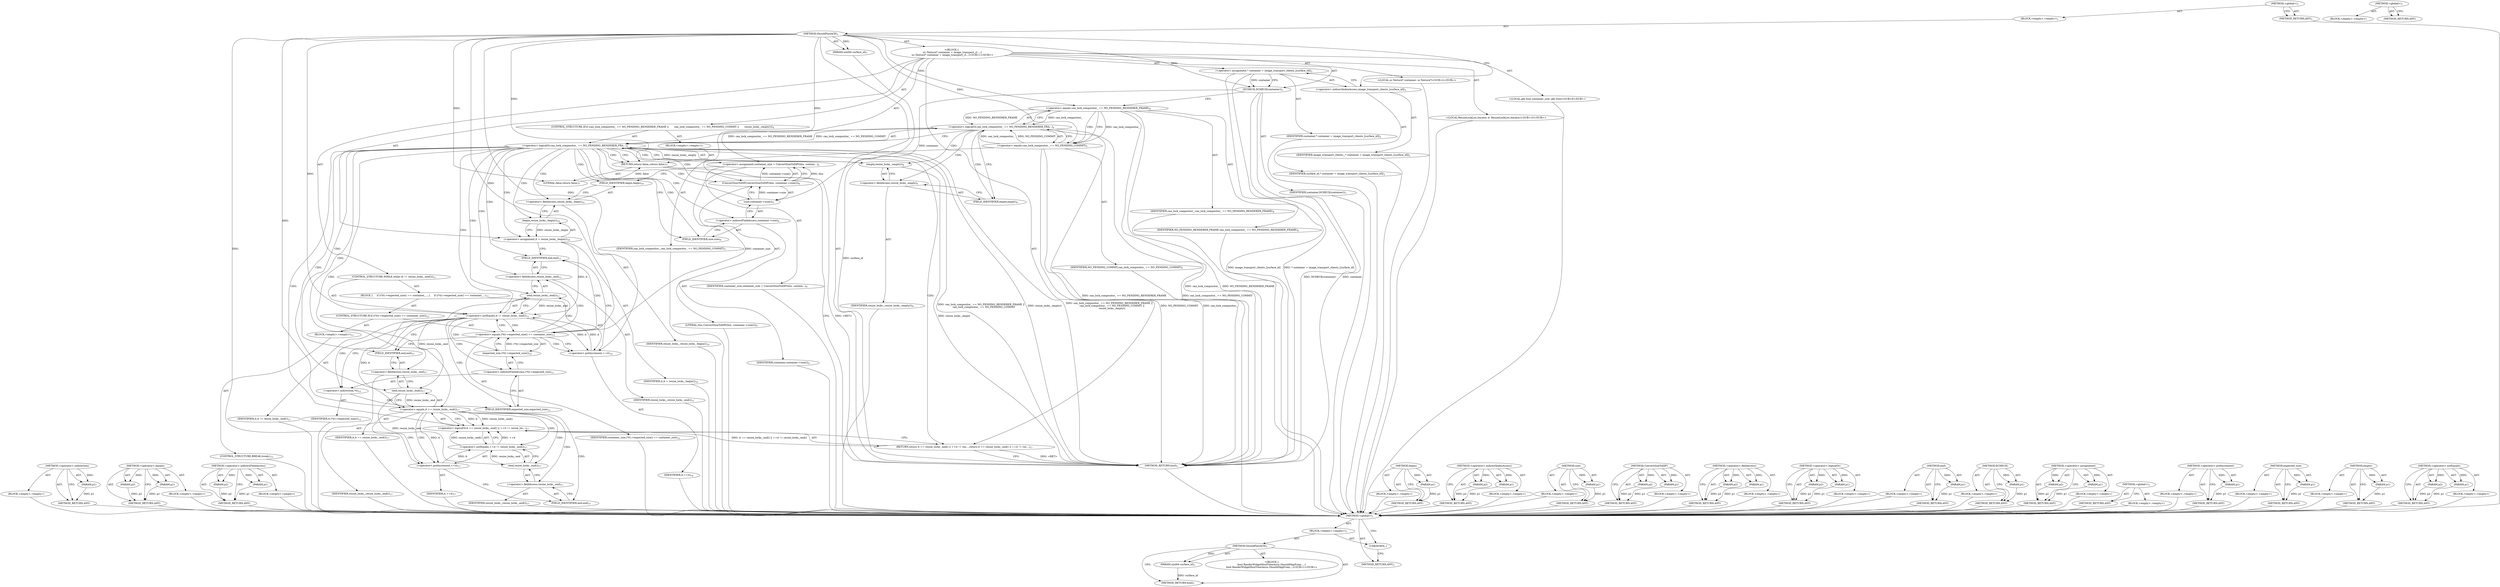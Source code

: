 digraph "&lt;global&gt;" {
vulnerable_175 [label=<(METHOD,&lt;operator&gt;.indirection)>];
vulnerable_176 [label=<(PARAM,p1)>];
vulnerable_177 [label=<(BLOCK,&lt;empty&gt;,&lt;empty&gt;)>];
vulnerable_178 [label=<(METHOD_RETURN,ANY)>];
vulnerable_130 [label=<(METHOD,&lt;operator&gt;.equals)>];
vulnerable_131 [label=<(PARAM,p1)>];
vulnerable_132 [label=<(PARAM,p2)>];
vulnerable_133 [label=<(BLOCK,&lt;empty&gt;,&lt;empty&gt;)>];
vulnerable_134 [label=<(METHOD_RETURN,ANY)>];
vulnerable_153 [label=<(METHOD,&lt;operator&gt;.indirectFieldAccess)>];
vulnerable_154 [label=<(PARAM,p1)>];
vulnerable_155 [label=<(PARAM,p2)>];
vulnerable_156 [label=<(BLOCK,&lt;empty&gt;,&lt;empty&gt;)>];
vulnerable_157 [label=<(METHOD_RETURN,ANY)>];
vulnerable_6 [label=<(METHOD,&lt;global&gt;)<SUB>1</SUB>>];
vulnerable_7 [label=<(BLOCK,&lt;empty&gt;,&lt;empty&gt;)<SUB>1</SUB>>];
vulnerable_8 [label=<(METHOD,ShouldFastACK)<SUB>1</SUB>>];
vulnerable_9 [label=<(PARAM,uint64 surface_id)<SUB>1</SUB>>];
vulnerable_10 [label="<(BLOCK,{
  ui::Texture* container = image_transport_cl...,{
  ui::Texture* container = image_transport_cl...)<SUB>1</SUB>>"];
vulnerable_11 [label="<(LOCAL,ui.Texture* container: ui.Texture*)<SUB>2</SUB>>"];
vulnerable_12 [label=<(&lt;operator&gt;.assignment,* container = image_transport_clients_[surface_id])<SUB>2</SUB>>];
vulnerable_13 [label=<(IDENTIFIER,container,* container = image_transport_clients_[surface_id])<SUB>2</SUB>>];
vulnerable_14 [label=<(&lt;operator&gt;.indirectIndexAccess,image_transport_clients_[surface_id])<SUB>2</SUB>>];
vulnerable_15 [label=<(IDENTIFIER,image_transport_clients_,* container = image_transport_clients_[surface_id])<SUB>2</SUB>>];
vulnerable_16 [label=<(IDENTIFIER,surface_id,* container = image_transport_clients_[surface_id])<SUB>2</SUB>>];
vulnerable_17 [label=<(DCHECK,DCHECK(container))<SUB>3</SUB>>];
vulnerable_18 [label=<(IDENTIFIER,container,DCHECK(container))<SUB>3</SUB>>];
vulnerable_19 [label=<(CONTROL_STRUCTURE,IF,if (can_lock_compositor_ == NO_PENDING_RENDERER_FRAME ||
       can_lock_compositor_ == NO_PENDING_COMMIT ||
       resize_locks_.empty()))<SUB>4</SUB>>];
vulnerable_20 [label=<(&lt;operator&gt;.logicalOr,can_lock_compositor_ == NO_PENDING_RENDERER_FRA...)<SUB>4</SUB>>];
vulnerable_21 [label=<(&lt;operator&gt;.logicalOr,can_lock_compositor_ == NO_PENDING_RENDERER_FRA...)<SUB>4</SUB>>];
vulnerable_22 [label=<(&lt;operator&gt;.equals,can_lock_compositor_ == NO_PENDING_RENDERER_FRAME)<SUB>4</SUB>>];
vulnerable_23 [label=<(IDENTIFIER,can_lock_compositor_,can_lock_compositor_ == NO_PENDING_RENDERER_FRAME)<SUB>4</SUB>>];
vulnerable_24 [label=<(IDENTIFIER,NO_PENDING_RENDERER_FRAME,can_lock_compositor_ == NO_PENDING_RENDERER_FRAME)<SUB>4</SUB>>];
vulnerable_25 [label=<(&lt;operator&gt;.equals,can_lock_compositor_ == NO_PENDING_COMMIT)<SUB>5</SUB>>];
vulnerable_26 [label=<(IDENTIFIER,can_lock_compositor_,can_lock_compositor_ == NO_PENDING_COMMIT)<SUB>5</SUB>>];
vulnerable_27 [label=<(IDENTIFIER,NO_PENDING_COMMIT,can_lock_compositor_ == NO_PENDING_COMMIT)<SUB>5</SUB>>];
vulnerable_28 [label=<(empty,resize_locks_.empty())<SUB>6</SUB>>];
vulnerable_29 [label=<(&lt;operator&gt;.fieldAccess,resize_locks_.empty)<SUB>6</SUB>>];
vulnerable_30 [label=<(IDENTIFIER,resize_locks_,resize_locks_.empty())<SUB>6</SUB>>];
vulnerable_31 [label=<(FIELD_IDENTIFIER,empty,empty)<SUB>6</SUB>>];
vulnerable_32 [label=<(BLOCK,&lt;empty&gt;,&lt;empty&gt;)<SUB>7</SUB>>];
vulnerable_33 [label=<(RETURN,return false;,return false;)<SUB>7</SUB>>];
vulnerable_34 [label=<(LITERAL,false,return false;)<SUB>7</SUB>>];
vulnerable_35 [label="<(LOCAL,gfx.Size container_size: gfx.Size)<SUB>9</SUB>>"];
vulnerable_36 [label=<(&lt;operator&gt;.assignment,container_size = ConvertSizeToDIP(this, contain...)<SUB>9</SUB>>];
vulnerable_37 [label=<(IDENTIFIER,container_size,container_size = ConvertSizeToDIP(this, contain...)<SUB>9</SUB>>];
vulnerable_38 [label=<(ConvertSizeToDIP,ConvertSizeToDIP(this, container-&gt;size()))<SUB>9</SUB>>];
vulnerable_39 [label=<(LITERAL,this,ConvertSizeToDIP(this, container-&gt;size()))<SUB>9</SUB>>];
vulnerable_40 [label=<(size,container-&gt;size())<SUB>9</SUB>>];
vulnerable_41 [label=<(&lt;operator&gt;.indirectFieldAccess,container-&gt;size)<SUB>9</SUB>>];
vulnerable_42 [label=<(IDENTIFIER,container,container-&gt;size())<SUB>9</SUB>>];
vulnerable_43 [label=<(FIELD_IDENTIFIER,size,size)<SUB>9</SUB>>];
vulnerable_44 [label="<(LOCAL,ResizeLockList.iterator it: ResizeLockList.iterator)<SUB>10</SUB>>"];
vulnerable_45 [label=<(&lt;operator&gt;.assignment,it = resize_locks_.begin())<SUB>10</SUB>>];
vulnerable_46 [label=<(IDENTIFIER,it,it = resize_locks_.begin())<SUB>10</SUB>>];
vulnerable_47 [label=<(begin,resize_locks_.begin())<SUB>10</SUB>>];
vulnerable_48 [label=<(&lt;operator&gt;.fieldAccess,resize_locks_.begin)<SUB>10</SUB>>];
vulnerable_49 [label=<(IDENTIFIER,resize_locks_,resize_locks_.begin())<SUB>10</SUB>>];
vulnerable_50 [label=<(FIELD_IDENTIFIER,begin,begin)<SUB>10</SUB>>];
vulnerable_51 [label=<(CONTROL_STRUCTURE,WHILE,while (it != resize_locks_.end()))<SUB>11</SUB>>];
vulnerable_52 [label=<(&lt;operator&gt;.notEquals,it != resize_locks_.end())<SUB>11</SUB>>];
vulnerable_53 [label=<(IDENTIFIER,it,it != resize_locks_.end())<SUB>11</SUB>>];
vulnerable_54 [label=<(end,resize_locks_.end())<SUB>11</SUB>>];
vulnerable_55 [label=<(&lt;operator&gt;.fieldAccess,resize_locks_.end)<SUB>11</SUB>>];
vulnerable_56 [label=<(IDENTIFIER,resize_locks_,resize_locks_.end())<SUB>11</SUB>>];
vulnerable_57 [label=<(FIELD_IDENTIFIER,end,end)<SUB>11</SUB>>];
vulnerable_58 [label=<(BLOCK,{
     if ((*it)-&gt;expected_size() == container_...,{
     if ((*it)-&gt;expected_size() == container_...)<SUB>11</SUB>>];
vulnerable_59 [label=<(CONTROL_STRUCTURE,IF,if ((*it)-&gt;expected_size() == container_size))<SUB>12</SUB>>];
vulnerable_60 [label=<(&lt;operator&gt;.equals,(*it)-&gt;expected_size() == container_size)<SUB>12</SUB>>];
vulnerable_61 [label=<(expected_size,(*it)-&gt;expected_size())<SUB>12</SUB>>];
vulnerable_62 [label=<(&lt;operator&gt;.indirectFieldAccess,(*it)-&gt;expected_size)<SUB>12</SUB>>];
vulnerable_63 [label=<(&lt;operator&gt;.indirection,*it)<SUB>12</SUB>>];
vulnerable_64 [label=<(IDENTIFIER,it,(*it)-&gt;expected_size())<SUB>12</SUB>>];
vulnerable_65 [label=<(FIELD_IDENTIFIER,expected_size,expected_size)<SUB>12</SUB>>];
vulnerable_66 [label=<(IDENTIFIER,container_size,(*it)-&gt;expected_size() == container_size)<SUB>12</SUB>>];
vulnerable_67 [label=<(BLOCK,&lt;empty&gt;,&lt;empty&gt;)<SUB>13</SUB>>];
vulnerable_68 [label=<(CONTROL_STRUCTURE,BREAK,break;)<SUB>13</SUB>>];
vulnerable_69 [label=<(&lt;operator&gt;.preIncrement,++it)<SUB>14</SUB>>];
vulnerable_70 [label=<(IDENTIFIER,it,++it)<SUB>14</SUB>>];
vulnerable_71 [label=<(RETURN,return it == resize_locks_.end() || ++it != res...,return it == resize_locks_.end() || ++it != res...)<SUB>17</SUB>>];
vulnerable_72 [label=<(&lt;operator&gt;.logicalOr,it == resize_locks_.end() || ++it != resize_loc...)<SUB>17</SUB>>];
vulnerable_73 [label=<(&lt;operator&gt;.equals,it == resize_locks_.end())<SUB>17</SUB>>];
vulnerable_74 [label=<(IDENTIFIER,it,it == resize_locks_.end())<SUB>17</SUB>>];
vulnerable_75 [label=<(end,resize_locks_.end())<SUB>17</SUB>>];
vulnerable_76 [label=<(&lt;operator&gt;.fieldAccess,resize_locks_.end)<SUB>17</SUB>>];
vulnerable_77 [label=<(IDENTIFIER,resize_locks_,resize_locks_.end())<SUB>17</SUB>>];
vulnerable_78 [label=<(FIELD_IDENTIFIER,end,end)<SUB>17</SUB>>];
vulnerable_79 [label=<(&lt;operator&gt;.notEquals,++it != resize_locks_.end())<SUB>17</SUB>>];
vulnerable_80 [label=<(&lt;operator&gt;.preIncrement,++it)<SUB>17</SUB>>];
vulnerable_81 [label=<(IDENTIFIER,it,++it)<SUB>17</SUB>>];
vulnerable_82 [label=<(end,resize_locks_.end())<SUB>17</SUB>>];
vulnerable_83 [label=<(&lt;operator&gt;.fieldAccess,resize_locks_.end)<SUB>17</SUB>>];
vulnerable_84 [label=<(IDENTIFIER,resize_locks_,resize_locks_.end())<SUB>17</SUB>>];
vulnerable_85 [label=<(FIELD_IDENTIFIER,end,end)<SUB>17</SUB>>];
vulnerable_86 [label=<(METHOD_RETURN,bool)<SUB>1</SUB>>];
vulnerable_88 [label=<(METHOD_RETURN,ANY)<SUB>1</SUB>>];
vulnerable_158 [label=<(METHOD,begin)>];
vulnerable_159 [label=<(PARAM,p1)>];
vulnerable_160 [label=<(BLOCK,&lt;empty&gt;,&lt;empty&gt;)>];
vulnerable_161 [label=<(METHOD_RETURN,ANY)>];
vulnerable_116 [label=<(METHOD,&lt;operator&gt;.indirectIndexAccess)>];
vulnerable_117 [label=<(PARAM,p1)>];
vulnerable_118 [label=<(PARAM,p2)>];
vulnerable_119 [label=<(BLOCK,&lt;empty&gt;,&lt;empty&gt;)>];
vulnerable_120 [label=<(METHOD_RETURN,ANY)>];
vulnerable_149 [label=<(METHOD,size)>];
vulnerable_150 [label=<(PARAM,p1)>];
vulnerable_151 [label=<(BLOCK,&lt;empty&gt;,&lt;empty&gt;)>];
vulnerable_152 [label=<(METHOD_RETURN,ANY)>];
vulnerable_144 [label=<(METHOD,ConvertSizeToDIP)>];
vulnerable_145 [label=<(PARAM,p1)>];
vulnerable_146 [label=<(PARAM,p2)>];
vulnerable_147 [label=<(BLOCK,&lt;empty&gt;,&lt;empty&gt;)>];
vulnerable_148 [label=<(METHOD_RETURN,ANY)>];
vulnerable_139 [label=<(METHOD,&lt;operator&gt;.fieldAccess)>];
vulnerable_140 [label=<(PARAM,p1)>];
vulnerable_141 [label=<(PARAM,p2)>];
vulnerable_142 [label=<(BLOCK,&lt;empty&gt;,&lt;empty&gt;)>];
vulnerable_143 [label=<(METHOD_RETURN,ANY)>];
vulnerable_125 [label=<(METHOD,&lt;operator&gt;.logicalOr)>];
vulnerable_126 [label=<(PARAM,p1)>];
vulnerable_127 [label=<(PARAM,p2)>];
vulnerable_128 [label=<(BLOCK,&lt;empty&gt;,&lt;empty&gt;)>];
vulnerable_129 [label=<(METHOD_RETURN,ANY)>];
vulnerable_167 [label=<(METHOD,end)>];
vulnerable_168 [label=<(PARAM,p1)>];
vulnerable_169 [label=<(BLOCK,&lt;empty&gt;,&lt;empty&gt;)>];
vulnerable_170 [label=<(METHOD_RETURN,ANY)>];
vulnerable_121 [label=<(METHOD,DCHECK)>];
vulnerable_122 [label=<(PARAM,p1)>];
vulnerable_123 [label=<(BLOCK,&lt;empty&gt;,&lt;empty&gt;)>];
vulnerable_124 [label=<(METHOD_RETURN,ANY)>];
vulnerable_111 [label=<(METHOD,&lt;operator&gt;.assignment)>];
vulnerable_112 [label=<(PARAM,p1)>];
vulnerable_113 [label=<(PARAM,p2)>];
vulnerable_114 [label=<(BLOCK,&lt;empty&gt;,&lt;empty&gt;)>];
vulnerable_115 [label=<(METHOD_RETURN,ANY)>];
vulnerable_105 [label=<(METHOD,&lt;global&gt;)<SUB>1</SUB>>];
vulnerable_106 [label=<(BLOCK,&lt;empty&gt;,&lt;empty&gt;)>];
vulnerable_107 [label=<(METHOD_RETURN,ANY)>];
vulnerable_179 [label=<(METHOD,&lt;operator&gt;.preIncrement)>];
vulnerable_180 [label=<(PARAM,p1)>];
vulnerable_181 [label=<(BLOCK,&lt;empty&gt;,&lt;empty&gt;)>];
vulnerable_182 [label=<(METHOD_RETURN,ANY)>];
vulnerable_171 [label=<(METHOD,expected_size)>];
vulnerable_172 [label=<(PARAM,p1)>];
vulnerable_173 [label=<(BLOCK,&lt;empty&gt;,&lt;empty&gt;)>];
vulnerable_174 [label=<(METHOD_RETURN,ANY)>];
vulnerable_135 [label=<(METHOD,empty)>];
vulnerable_136 [label=<(PARAM,p1)>];
vulnerable_137 [label=<(BLOCK,&lt;empty&gt;,&lt;empty&gt;)>];
vulnerable_138 [label=<(METHOD_RETURN,ANY)>];
vulnerable_162 [label=<(METHOD,&lt;operator&gt;.notEquals)>];
vulnerable_163 [label=<(PARAM,p1)>];
vulnerable_164 [label=<(PARAM,p2)>];
vulnerable_165 [label=<(BLOCK,&lt;empty&gt;,&lt;empty&gt;)>];
vulnerable_166 [label=<(METHOD_RETURN,ANY)>];
fixed_6 [label=<(METHOD,&lt;global&gt;)<SUB>1</SUB>>];
fixed_7 [label=<(BLOCK,&lt;empty&gt;,&lt;empty&gt;)<SUB>1</SUB>>];
fixed_8 [label=<(METHOD,ShouldFastACK)<SUB>1</SUB>>];
fixed_9 [label=<(PARAM,uint64 surface_id)<SUB>1</SUB>>];
fixed_10 [label="<(BLOCK,{
bool RenderWidgetHostViewAura::ShouldSkipFram...,{
bool RenderWidgetHostViewAura::ShouldSkipFram...)<SUB>1</SUB>>"];
fixed_11 [label=<(METHOD_RETURN,bool)<SUB>1</SUB>>];
fixed_13 [label=<(UNKNOWN,,)>];
fixed_14 [label=<(METHOD_RETURN,ANY)<SUB>1</SUB>>];
fixed_25 [label=<(METHOD,&lt;global&gt;)<SUB>1</SUB>>];
fixed_26 [label=<(BLOCK,&lt;empty&gt;,&lt;empty&gt;)>];
fixed_27 [label=<(METHOD_RETURN,ANY)>];
vulnerable_175 -> vulnerable_176  [key=0, label="AST: "];
vulnerable_175 -> vulnerable_176  [key=1, label="DDG: "];
vulnerable_175 -> vulnerable_177  [key=0, label="AST: "];
vulnerable_175 -> vulnerable_178  [key=0, label="AST: "];
vulnerable_175 -> vulnerable_178  [key=1, label="CFG: "];
vulnerable_176 -> vulnerable_178  [key=0, label="DDG: p1"];
vulnerable_177 -> fixed_6  [key=0];
vulnerable_178 -> fixed_6  [key=0];
vulnerable_130 -> vulnerable_131  [key=0, label="AST: "];
vulnerable_130 -> vulnerable_131  [key=1, label="DDG: "];
vulnerable_130 -> vulnerable_133  [key=0, label="AST: "];
vulnerable_130 -> vulnerable_132  [key=0, label="AST: "];
vulnerable_130 -> vulnerable_132  [key=1, label="DDG: "];
vulnerable_130 -> vulnerable_134  [key=0, label="AST: "];
vulnerable_130 -> vulnerable_134  [key=1, label="CFG: "];
vulnerable_131 -> vulnerable_134  [key=0, label="DDG: p1"];
vulnerable_132 -> vulnerable_134  [key=0, label="DDG: p2"];
vulnerable_133 -> fixed_6  [key=0];
vulnerable_134 -> fixed_6  [key=0];
vulnerable_153 -> vulnerable_154  [key=0, label="AST: "];
vulnerable_153 -> vulnerable_154  [key=1, label="DDG: "];
vulnerable_153 -> vulnerable_156  [key=0, label="AST: "];
vulnerable_153 -> vulnerable_155  [key=0, label="AST: "];
vulnerable_153 -> vulnerable_155  [key=1, label="DDG: "];
vulnerable_153 -> vulnerable_157  [key=0, label="AST: "];
vulnerable_153 -> vulnerable_157  [key=1, label="CFG: "];
vulnerable_154 -> vulnerable_157  [key=0, label="DDG: p1"];
vulnerable_155 -> vulnerable_157  [key=0, label="DDG: p2"];
vulnerable_156 -> fixed_6  [key=0];
vulnerable_157 -> fixed_6  [key=0];
vulnerable_6 -> vulnerable_7  [key=0, label="AST: "];
vulnerable_6 -> vulnerable_88  [key=0, label="AST: "];
vulnerable_6 -> vulnerable_88  [key=1, label="CFG: "];
vulnerable_7 -> vulnerable_8  [key=0, label="AST: "];
vulnerable_8 -> vulnerable_9  [key=0, label="AST: "];
vulnerable_8 -> vulnerable_9  [key=1, label="DDG: "];
vulnerable_8 -> vulnerable_10  [key=0, label="AST: "];
vulnerable_8 -> vulnerable_86  [key=0, label="AST: "];
vulnerable_8 -> vulnerable_14  [key=0, label="CFG: "];
vulnerable_8 -> vulnerable_17  [key=0, label="DDG: "];
vulnerable_8 -> vulnerable_33  [key=0, label="DDG: "];
vulnerable_8 -> vulnerable_38  [key=0, label="DDG: "];
vulnerable_8 -> vulnerable_52  [key=0, label="DDG: "];
vulnerable_8 -> vulnerable_34  [key=0, label="DDG: "];
vulnerable_8 -> vulnerable_69  [key=0, label="DDG: "];
vulnerable_8 -> vulnerable_73  [key=0, label="DDG: "];
vulnerable_8 -> vulnerable_22  [key=0, label="DDG: "];
vulnerable_8 -> vulnerable_25  [key=0, label="DDG: "];
vulnerable_8 -> vulnerable_60  [key=0, label="DDG: "];
vulnerable_8 -> vulnerable_80  [key=0, label="DDG: "];
vulnerable_9 -> vulnerable_86  [key=0, label="DDG: surface_id"];
vulnerable_10 -> vulnerable_11  [key=0, label="AST: "];
vulnerable_10 -> vulnerable_12  [key=0, label="AST: "];
vulnerable_10 -> vulnerable_17  [key=0, label="AST: "];
vulnerable_10 -> vulnerable_19  [key=0, label="AST: "];
vulnerable_10 -> vulnerable_35  [key=0, label="AST: "];
vulnerable_10 -> vulnerable_36  [key=0, label="AST: "];
vulnerable_10 -> vulnerable_44  [key=0, label="AST: "];
vulnerable_10 -> vulnerable_45  [key=0, label="AST: "];
vulnerable_10 -> vulnerable_51  [key=0, label="AST: "];
vulnerable_10 -> vulnerable_71  [key=0, label="AST: "];
vulnerable_11 -> fixed_6  [key=0];
vulnerable_12 -> vulnerable_13  [key=0, label="AST: "];
vulnerable_12 -> vulnerable_14  [key=0, label="AST: "];
vulnerable_12 -> vulnerable_17  [key=0, label="CFG: "];
vulnerable_12 -> vulnerable_17  [key=1, label="DDG: container"];
vulnerable_12 -> vulnerable_86  [key=0, label="DDG: image_transport_clients_[surface_id]"];
vulnerable_12 -> vulnerable_86  [key=1, label="DDG: * container = image_transport_clients_[surface_id]"];
vulnerable_13 -> fixed_6  [key=0];
vulnerable_14 -> vulnerable_15  [key=0, label="AST: "];
vulnerable_14 -> vulnerable_16  [key=0, label="AST: "];
vulnerable_14 -> vulnerable_12  [key=0, label="CFG: "];
vulnerable_15 -> fixed_6  [key=0];
vulnerable_16 -> fixed_6  [key=0];
vulnerable_17 -> vulnerable_18  [key=0, label="AST: "];
vulnerable_17 -> vulnerable_22  [key=0, label="CFG: "];
vulnerable_17 -> vulnerable_86  [key=0, label="DDG: container"];
vulnerable_17 -> vulnerable_86  [key=1, label="DDG: DCHECK(container)"];
vulnerable_17 -> vulnerable_40  [key=0, label="DDG: container"];
vulnerable_18 -> fixed_6  [key=0];
vulnerable_19 -> vulnerable_20  [key=0, label="AST: "];
vulnerable_19 -> vulnerable_32  [key=0, label="AST: "];
vulnerable_20 -> vulnerable_21  [key=0, label="AST: "];
vulnerable_20 -> vulnerable_28  [key=0, label="AST: "];
vulnerable_20 -> vulnerable_33  [key=0, label="CFG: "];
vulnerable_20 -> vulnerable_33  [key=1, label="CDG: "];
vulnerable_20 -> vulnerable_43  [key=0, label="CFG: "];
vulnerable_20 -> vulnerable_43  [key=1, label="CDG: "];
vulnerable_20 -> vulnerable_86  [key=0, label="DDG: can_lock_compositor_ == NO_PENDING_RENDERER_FRAME ||
       can_lock_compositor_ == NO_PENDING_COMMIT"];
vulnerable_20 -> vulnerable_86  [key=1, label="DDG: resize_locks_.empty()"];
vulnerable_20 -> vulnerable_86  [key=2, label="DDG: can_lock_compositor_ == NO_PENDING_RENDERER_FRAME ||
       can_lock_compositor_ == NO_PENDING_COMMIT ||
       resize_locks_.empty()"];
vulnerable_20 -> vulnerable_47  [key=0, label="CDG: "];
vulnerable_20 -> vulnerable_48  [key=0, label="CDG: "];
vulnerable_20 -> vulnerable_73  [key=0, label="CDG: "];
vulnerable_20 -> vulnerable_57  [key=0, label="CDG: "];
vulnerable_20 -> vulnerable_75  [key=0, label="CDG: "];
vulnerable_20 -> vulnerable_52  [key=0, label="CDG: "];
vulnerable_20 -> vulnerable_38  [key=0, label="CDG: "];
vulnerable_20 -> vulnerable_72  [key=0, label="CDG: "];
vulnerable_20 -> vulnerable_45  [key=0, label="CDG: "];
vulnerable_20 -> vulnerable_40  [key=0, label="CDG: "];
vulnerable_20 -> vulnerable_76  [key=0, label="CDG: "];
vulnerable_20 -> vulnerable_50  [key=0, label="CDG: "];
vulnerable_20 -> vulnerable_54  [key=0, label="CDG: "];
vulnerable_20 -> vulnerable_71  [key=0, label="CDG: "];
vulnerable_20 -> vulnerable_36  [key=0, label="CDG: "];
vulnerable_20 -> vulnerable_41  [key=0, label="CDG: "];
vulnerable_20 -> vulnerable_55  [key=0, label="CDG: "];
vulnerable_20 -> vulnerable_78  [key=0, label="CDG: "];
vulnerable_21 -> vulnerable_22  [key=0, label="AST: "];
vulnerable_21 -> vulnerable_25  [key=0, label="AST: "];
vulnerable_21 -> vulnerable_20  [key=0, label="CFG: "];
vulnerable_21 -> vulnerable_20  [key=1, label="DDG: can_lock_compositor_ == NO_PENDING_RENDERER_FRAME"];
vulnerable_21 -> vulnerable_20  [key=2, label="DDG: can_lock_compositor_ == NO_PENDING_COMMIT"];
vulnerable_21 -> vulnerable_31  [key=0, label="CFG: "];
vulnerable_21 -> vulnerable_31  [key=1, label="CDG: "];
vulnerable_21 -> vulnerable_86  [key=0, label="DDG: can_lock_compositor_ == NO_PENDING_RENDERER_FRAME"];
vulnerable_21 -> vulnerable_86  [key=1, label="DDG: can_lock_compositor_ == NO_PENDING_COMMIT"];
vulnerable_21 -> vulnerable_28  [key=0, label="CDG: "];
vulnerable_21 -> vulnerable_29  [key=0, label="CDG: "];
vulnerable_22 -> vulnerable_23  [key=0, label="AST: "];
vulnerable_22 -> vulnerable_24  [key=0, label="AST: "];
vulnerable_22 -> vulnerable_21  [key=0, label="CFG: "];
vulnerable_22 -> vulnerable_21  [key=1, label="DDG: can_lock_compositor_"];
vulnerable_22 -> vulnerable_21  [key=2, label="DDG: NO_PENDING_RENDERER_FRAME"];
vulnerable_22 -> vulnerable_25  [key=0, label="CFG: "];
vulnerable_22 -> vulnerable_25  [key=1, label="DDG: can_lock_compositor_"];
vulnerable_22 -> vulnerable_25  [key=2, label="CDG: "];
vulnerable_22 -> vulnerable_86  [key=0, label="DDG: can_lock_compositor_"];
vulnerable_22 -> vulnerable_86  [key=1, label="DDG: NO_PENDING_RENDERER_FRAME"];
vulnerable_23 -> fixed_6  [key=0];
vulnerable_24 -> fixed_6  [key=0];
vulnerable_25 -> vulnerable_26  [key=0, label="AST: "];
vulnerable_25 -> vulnerable_27  [key=0, label="AST: "];
vulnerable_25 -> vulnerable_21  [key=0, label="CFG: "];
vulnerable_25 -> vulnerable_21  [key=1, label="DDG: can_lock_compositor_"];
vulnerable_25 -> vulnerable_21  [key=2, label="DDG: NO_PENDING_COMMIT"];
vulnerable_25 -> vulnerable_86  [key=0, label="DDG: can_lock_compositor_"];
vulnerable_25 -> vulnerable_86  [key=1, label="DDG: NO_PENDING_COMMIT"];
vulnerable_26 -> fixed_6  [key=0];
vulnerable_27 -> fixed_6  [key=0];
vulnerable_28 -> vulnerable_29  [key=0, label="AST: "];
vulnerable_28 -> vulnerable_20  [key=0, label="CFG: "];
vulnerable_28 -> vulnerable_20  [key=1, label="DDG: resize_locks_.empty"];
vulnerable_28 -> vulnerable_86  [key=0, label="DDG: resize_locks_.empty"];
vulnerable_29 -> vulnerable_30  [key=0, label="AST: "];
vulnerable_29 -> vulnerable_31  [key=0, label="AST: "];
vulnerable_29 -> vulnerable_28  [key=0, label="CFG: "];
vulnerable_30 -> fixed_6  [key=0];
vulnerable_31 -> vulnerable_29  [key=0, label="CFG: "];
vulnerable_32 -> vulnerable_33  [key=0, label="AST: "];
vulnerable_33 -> vulnerable_34  [key=0, label="AST: "];
vulnerable_33 -> vulnerable_86  [key=0, label="CFG: "];
vulnerable_33 -> vulnerable_86  [key=1, label="DDG: &lt;RET&gt;"];
vulnerable_34 -> vulnerable_33  [key=0, label="DDG: false"];
vulnerable_35 -> fixed_6  [key=0];
vulnerable_36 -> vulnerable_37  [key=0, label="AST: "];
vulnerable_36 -> vulnerable_38  [key=0, label="AST: "];
vulnerable_36 -> vulnerable_50  [key=0, label="CFG: "];
vulnerable_36 -> vulnerable_60  [key=0, label="DDG: container_size"];
vulnerable_37 -> fixed_6  [key=0];
vulnerable_38 -> vulnerable_39  [key=0, label="AST: "];
vulnerable_38 -> vulnerable_40  [key=0, label="AST: "];
vulnerable_38 -> vulnerable_36  [key=0, label="CFG: "];
vulnerable_38 -> vulnerable_36  [key=1, label="DDG: this"];
vulnerable_38 -> vulnerable_36  [key=2, label="DDG: container-&gt;size()"];
vulnerable_39 -> fixed_6  [key=0];
vulnerable_40 -> vulnerable_41  [key=0, label="AST: "];
vulnerable_40 -> vulnerable_38  [key=0, label="CFG: "];
vulnerable_40 -> vulnerable_38  [key=1, label="DDG: container-&gt;size"];
vulnerable_41 -> vulnerable_42  [key=0, label="AST: "];
vulnerable_41 -> vulnerable_43  [key=0, label="AST: "];
vulnerable_41 -> vulnerable_40  [key=0, label="CFG: "];
vulnerable_42 -> fixed_6  [key=0];
vulnerable_43 -> vulnerable_41  [key=0, label="CFG: "];
vulnerable_44 -> fixed_6  [key=0];
vulnerable_45 -> vulnerable_46  [key=0, label="AST: "];
vulnerable_45 -> vulnerable_47  [key=0, label="AST: "];
vulnerable_45 -> vulnerable_57  [key=0, label="CFG: "];
vulnerable_45 -> vulnerable_52  [key=0, label="DDG: it"];
vulnerable_46 -> fixed_6  [key=0];
vulnerable_47 -> vulnerable_48  [key=0, label="AST: "];
vulnerable_47 -> vulnerable_45  [key=0, label="CFG: "];
vulnerable_47 -> vulnerable_45  [key=1, label="DDG: resize_locks_.begin"];
vulnerable_48 -> vulnerable_49  [key=0, label="AST: "];
vulnerable_48 -> vulnerable_50  [key=0, label="AST: "];
vulnerable_48 -> vulnerable_47  [key=0, label="CFG: "];
vulnerable_49 -> fixed_6  [key=0];
vulnerable_50 -> vulnerable_48  [key=0, label="CFG: "];
vulnerable_51 -> vulnerable_52  [key=0, label="AST: "];
vulnerable_51 -> vulnerable_58  [key=0, label="AST: "];
vulnerable_52 -> vulnerable_53  [key=0, label="AST: "];
vulnerable_52 -> vulnerable_54  [key=0, label="AST: "];
vulnerable_52 -> vulnerable_63  [key=0, label="CFG: "];
vulnerable_52 -> vulnerable_63  [key=1, label="CDG: "];
vulnerable_52 -> vulnerable_78  [key=0, label="CFG: "];
vulnerable_52 -> vulnerable_69  [key=0, label="DDG: it"];
vulnerable_52 -> vulnerable_73  [key=0, label="DDG: it"];
vulnerable_52 -> vulnerable_60  [key=0, label="CDG: "];
vulnerable_52 -> vulnerable_65  [key=0, label="CDG: "];
vulnerable_52 -> vulnerable_61  [key=0, label="CDG: "];
vulnerable_52 -> vulnerable_62  [key=0, label="CDG: "];
vulnerable_53 -> fixed_6  [key=0];
vulnerable_54 -> vulnerable_55  [key=0, label="AST: "];
vulnerable_54 -> vulnerable_52  [key=0, label="CFG: "];
vulnerable_54 -> vulnerable_52  [key=1, label="DDG: resize_locks_.end"];
vulnerable_54 -> vulnerable_75  [key=0, label="DDG: resize_locks_.end"];
vulnerable_55 -> vulnerable_56  [key=0, label="AST: "];
vulnerable_55 -> vulnerable_57  [key=0, label="AST: "];
vulnerable_55 -> vulnerable_54  [key=0, label="CFG: "];
vulnerable_56 -> fixed_6  [key=0];
vulnerable_57 -> vulnerable_55  [key=0, label="CFG: "];
vulnerable_58 -> vulnerable_59  [key=0, label="AST: "];
vulnerable_58 -> vulnerable_69  [key=0, label="AST: "];
vulnerable_59 -> vulnerable_60  [key=0, label="AST: "];
vulnerable_59 -> vulnerable_67  [key=0, label="AST: "];
vulnerable_60 -> vulnerable_61  [key=0, label="AST: "];
vulnerable_60 -> vulnerable_66  [key=0, label="AST: "];
vulnerable_60 -> vulnerable_78  [key=0, label="CFG: "];
vulnerable_60 -> vulnerable_69  [key=0, label="CFG: "];
vulnerable_60 -> vulnerable_69  [key=1, label="CDG: "];
vulnerable_60 -> vulnerable_57  [key=0, label="CDG: "];
vulnerable_60 -> vulnerable_52  [key=0, label="CDG: "];
vulnerable_60 -> vulnerable_54  [key=0, label="CDG: "];
vulnerable_60 -> vulnerable_55  [key=0, label="CDG: "];
vulnerable_61 -> vulnerable_62  [key=0, label="AST: "];
vulnerable_61 -> vulnerable_60  [key=0, label="CFG: "];
vulnerable_61 -> vulnerable_60  [key=1, label="DDG: (*it)-&gt;expected_size"];
vulnerable_62 -> vulnerable_63  [key=0, label="AST: "];
vulnerable_62 -> vulnerable_65  [key=0, label="AST: "];
vulnerable_62 -> vulnerable_61  [key=0, label="CFG: "];
vulnerable_63 -> vulnerable_64  [key=0, label="AST: "];
vulnerable_63 -> vulnerable_65  [key=0, label="CFG: "];
vulnerable_64 -> fixed_6  [key=0];
vulnerable_65 -> vulnerable_62  [key=0, label="CFG: "];
vulnerable_66 -> fixed_6  [key=0];
vulnerable_67 -> vulnerable_68  [key=0, label="AST: "];
vulnerable_68 -> fixed_6  [key=0];
vulnerable_69 -> vulnerable_70  [key=0, label="AST: "];
vulnerable_69 -> vulnerable_57  [key=0, label="CFG: "];
vulnerable_69 -> vulnerable_52  [key=0, label="DDG: it"];
vulnerable_70 -> fixed_6  [key=0];
vulnerable_71 -> vulnerable_72  [key=0, label="AST: "];
vulnerable_71 -> vulnerable_86  [key=0, label="CFG: "];
vulnerable_71 -> vulnerable_86  [key=1, label="DDG: &lt;RET&gt;"];
vulnerable_72 -> vulnerable_73  [key=0, label="AST: "];
vulnerable_72 -> vulnerable_79  [key=0, label="AST: "];
vulnerable_72 -> vulnerable_71  [key=0, label="CFG: "];
vulnerable_72 -> vulnerable_71  [key=1, label="DDG: it == resize_locks_.end() || ++it != resize_locks_.end()"];
vulnerable_73 -> vulnerable_74  [key=0, label="AST: "];
vulnerable_73 -> vulnerable_75  [key=0, label="AST: "];
vulnerable_73 -> vulnerable_72  [key=0, label="CFG: "];
vulnerable_73 -> vulnerable_72  [key=1, label="DDG: it"];
vulnerable_73 -> vulnerable_72  [key=2, label="DDG: resize_locks_.end()"];
vulnerable_73 -> vulnerable_80  [key=0, label="CFG: "];
vulnerable_73 -> vulnerable_80  [key=1, label="DDG: it"];
vulnerable_73 -> vulnerable_80  [key=2, label="CDG: "];
vulnerable_73 -> vulnerable_85  [key=0, label="CDG: "];
vulnerable_73 -> vulnerable_82  [key=0, label="CDG: "];
vulnerable_73 -> vulnerable_79  [key=0, label="CDG: "];
vulnerable_73 -> vulnerable_83  [key=0, label="CDG: "];
vulnerable_74 -> fixed_6  [key=0];
vulnerable_75 -> vulnerable_76  [key=0, label="AST: "];
vulnerable_75 -> vulnerable_73  [key=0, label="CFG: "];
vulnerable_75 -> vulnerable_73  [key=1, label="DDG: resize_locks_.end"];
vulnerable_75 -> vulnerable_82  [key=0, label="DDG: resize_locks_.end"];
vulnerable_76 -> vulnerable_77  [key=0, label="AST: "];
vulnerable_76 -> vulnerable_78  [key=0, label="AST: "];
vulnerable_76 -> vulnerable_75  [key=0, label="CFG: "];
vulnerable_77 -> fixed_6  [key=0];
vulnerable_78 -> vulnerable_76  [key=0, label="CFG: "];
vulnerable_79 -> vulnerable_80  [key=0, label="AST: "];
vulnerable_79 -> vulnerable_82  [key=0, label="AST: "];
vulnerable_79 -> vulnerable_72  [key=0, label="CFG: "];
vulnerable_79 -> vulnerable_72  [key=1, label="DDG: ++it"];
vulnerable_79 -> vulnerable_72  [key=2, label="DDG: resize_locks_.end()"];
vulnerable_80 -> vulnerable_81  [key=0, label="AST: "];
vulnerable_80 -> vulnerable_85  [key=0, label="CFG: "];
vulnerable_80 -> vulnerable_79  [key=0, label="DDG: it"];
vulnerable_81 -> fixed_6  [key=0];
vulnerable_82 -> vulnerable_83  [key=0, label="AST: "];
vulnerable_82 -> vulnerable_79  [key=0, label="CFG: "];
vulnerable_82 -> vulnerable_79  [key=1, label="DDG: resize_locks_.end"];
vulnerable_83 -> vulnerable_84  [key=0, label="AST: "];
vulnerable_83 -> vulnerable_85  [key=0, label="AST: "];
vulnerable_83 -> vulnerable_82  [key=0, label="CFG: "];
vulnerable_84 -> fixed_6  [key=0];
vulnerable_85 -> vulnerable_83  [key=0, label="CFG: "];
vulnerable_86 -> fixed_6  [key=0];
vulnerable_88 -> fixed_6  [key=0];
vulnerable_158 -> vulnerable_159  [key=0, label="AST: "];
vulnerable_158 -> vulnerable_159  [key=1, label="DDG: "];
vulnerable_158 -> vulnerable_160  [key=0, label="AST: "];
vulnerable_158 -> vulnerable_161  [key=0, label="AST: "];
vulnerable_158 -> vulnerable_161  [key=1, label="CFG: "];
vulnerable_159 -> vulnerable_161  [key=0, label="DDG: p1"];
vulnerable_160 -> fixed_6  [key=0];
vulnerable_161 -> fixed_6  [key=0];
vulnerable_116 -> vulnerable_117  [key=0, label="AST: "];
vulnerable_116 -> vulnerable_117  [key=1, label="DDG: "];
vulnerable_116 -> vulnerable_119  [key=0, label="AST: "];
vulnerable_116 -> vulnerable_118  [key=0, label="AST: "];
vulnerable_116 -> vulnerable_118  [key=1, label="DDG: "];
vulnerable_116 -> vulnerable_120  [key=0, label="AST: "];
vulnerable_116 -> vulnerable_120  [key=1, label="CFG: "];
vulnerable_117 -> vulnerable_120  [key=0, label="DDG: p1"];
vulnerable_118 -> vulnerable_120  [key=0, label="DDG: p2"];
vulnerable_119 -> fixed_6  [key=0];
vulnerable_120 -> fixed_6  [key=0];
vulnerable_149 -> vulnerable_150  [key=0, label="AST: "];
vulnerable_149 -> vulnerable_150  [key=1, label="DDG: "];
vulnerable_149 -> vulnerable_151  [key=0, label="AST: "];
vulnerable_149 -> vulnerable_152  [key=0, label="AST: "];
vulnerable_149 -> vulnerable_152  [key=1, label="CFG: "];
vulnerable_150 -> vulnerable_152  [key=0, label="DDG: p1"];
vulnerable_151 -> fixed_6  [key=0];
vulnerable_152 -> fixed_6  [key=0];
vulnerable_144 -> vulnerable_145  [key=0, label="AST: "];
vulnerable_144 -> vulnerable_145  [key=1, label="DDG: "];
vulnerable_144 -> vulnerable_147  [key=0, label="AST: "];
vulnerable_144 -> vulnerable_146  [key=0, label="AST: "];
vulnerable_144 -> vulnerable_146  [key=1, label="DDG: "];
vulnerable_144 -> vulnerable_148  [key=0, label="AST: "];
vulnerable_144 -> vulnerable_148  [key=1, label="CFG: "];
vulnerable_145 -> vulnerable_148  [key=0, label="DDG: p1"];
vulnerable_146 -> vulnerable_148  [key=0, label="DDG: p2"];
vulnerable_147 -> fixed_6  [key=0];
vulnerable_148 -> fixed_6  [key=0];
vulnerable_139 -> vulnerable_140  [key=0, label="AST: "];
vulnerable_139 -> vulnerable_140  [key=1, label="DDG: "];
vulnerable_139 -> vulnerable_142  [key=0, label="AST: "];
vulnerable_139 -> vulnerable_141  [key=0, label="AST: "];
vulnerable_139 -> vulnerable_141  [key=1, label="DDG: "];
vulnerable_139 -> vulnerable_143  [key=0, label="AST: "];
vulnerable_139 -> vulnerable_143  [key=1, label="CFG: "];
vulnerable_140 -> vulnerable_143  [key=0, label="DDG: p1"];
vulnerable_141 -> vulnerable_143  [key=0, label="DDG: p2"];
vulnerable_142 -> fixed_6  [key=0];
vulnerable_143 -> fixed_6  [key=0];
vulnerable_125 -> vulnerable_126  [key=0, label="AST: "];
vulnerable_125 -> vulnerable_126  [key=1, label="DDG: "];
vulnerable_125 -> vulnerable_128  [key=0, label="AST: "];
vulnerable_125 -> vulnerable_127  [key=0, label="AST: "];
vulnerable_125 -> vulnerable_127  [key=1, label="DDG: "];
vulnerable_125 -> vulnerable_129  [key=0, label="AST: "];
vulnerable_125 -> vulnerable_129  [key=1, label="CFG: "];
vulnerable_126 -> vulnerable_129  [key=0, label="DDG: p1"];
vulnerable_127 -> vulnerable_129  [key=0, label="DDG: p2"];
vulnerable_128 -> fixed_6  [key=0];
vulnerable_129 -> fixed_6  [key=0];
vulnerable_167 -> vulnerable_168  [key=0, label="AST: "];
vulnerable_167 -> vulnerable_168  [key=1, label="DDG: "];
vulnerable_167 -> vulnerable_169  [key=0, label="AST: "];
vulnerable_167 -> vulnerable_170  [key=0, label="AST: "];
vulnerable_167 -> vulnerable_170  [key=1, label="CFG: "];
vulnerable_168 -> vulnerable_170  [key=0, label="DDG: p1"];
vulnerable_169 -> fixed_6  [key=0];
vulnerable_170 -> fixed_6  [key=0];
vulnerable_121 -> vulnerable_122  [key=0, label="AST: "];
vulnerable_121 -> vulnerable_122  [key=1, label="DDG: "];
vulnerable_121 -> vulnerable_123  [key=0, label="AST: "];
vulnerable_121 -> vulnerable_124  [key=0, label="AST: "];
vulnerable_121 -> vulnerable_124  [key=1, label="CFG: "];
vulnerable_122 -> vulnerable_124  [key=0, label="DDG: p1"];
vulnerable_123 -> fixed_6  [key=0];
vulnerable_124 -> fixed_6  [key=0];
vulnerable_111 -> vulnerable_112  [key=0, label="AST: "];
vulnerable_111 -> vulnerable_112  [key=1, label="DDG: "];
vulnerable_111 -> vulnerable_114  [key=0, label="AST: "];
vulnerable_111 -> vulnerable_113  [key=0, label="AST: "];
vulnerable_111 -> vulnerable_113  [key=1, label="DDG: "];
vulnerable_111 -> vulnerable_115  [key=0, label="AST: "];
vulnerable_111 -> vulnerable_115  [key=1, label="CFG: "];
vulnerable_112 -> vulnerable_115  [key=0, label="DDG: p1"];
vulnerable_113 -> vulnerable_115  [key=0, label="DDG: p2"];
vulnerable_114 -> fixed_6  [key=0];
vulnerable_115 -> fixed_6  [key=0];
vulnerable_105 -> vulnerable_106  [key=0, label="AST: "];
vulnerable_105 -> vulnerable_107  [key=0, label="AST: "];
vulnerable_105 -> vulnerable_107  [key=1, label="CFG: "];
vulnerable_106 -> fixed_6  [key=0];
vulnerable_107 -> fixed_6  [key=0];
vulnerable_179 -> vulnerable_180  [key=0, label="AST: "];
vulnerable_179 -> vulnerable_180  [key=1, label="DDG: "];
vulnerable_179 -> vulnerable_181  [key=0, label="AST: "];
vulnerable_179 -> vulnerable_182  [key=0, label="AST: "];
vulnerable_179 -> vulnerable_182  [key=1, label="CFG: "];
vulnerable_180 -> vulnerable_182  [key=0, label="DDG: p1"];
vulnerable_181 -> fixed_6  [key=0];
vulnerable_182 -> fixed_6  [key=0];
vulnerable_171 -> vulnerable_172  [key=0, label="AST: "];
vulnerable_171 -> vulnerable_172  [key=1, label="DDG: "];
vulnerable_171 -> vulnerable_173  [key=0, label="AST: "];
vulnerable_171 -> vulnerable_174  [key=0, label="AST: "];
vulnerable_171 -> vulnerable_174  [key=1, label="CFG: "];
vulnerable_172 -> vulnerable_174  [key=0, label="DDG: p1"];
vulnerable_173 -> fixed_6  [key=0];
vulnerable_174 -> fixed_6  [key=0];
vulnerable_135 -> vulnerable_136  [key=0, label="AST: "];
vulnerable_135 -> vulnerable_136  [key=1, label="DDG: "];
vulnerable_135 -> vulnerable_137  [key=0, label="AST: "];
vulnerable_135 -> vulnerable_138  [key=0, label="AST: "];
vulnerable_135 -> vulnerable_138  [key=1, label="CFG: "];
vulnerable_136 -> vulnerable_138  [key=0, label="DDG: p1"];
vulnerable_137 -> fixed_6  [key=0];
vulnerable_138 -> fixed_6  [key=0];
vulnerable_162 -> vulnerable_163  [key=0, label="AST: "];
vulnerable_162 -> vulnerable_163  [key=1, label="DDG: "];
vulnerable_162 -> vulnerable_165  [key=0, label="AST: "];
vulnerable_162 -> vulnerable_164  [key=0, label="AST: "];
vulnerable_162 -> vulnerable_164  [key=1, label="DDG: "];
vulnerable_162 -> vulnerable_166  [key=0, label="AST: "];
vulnerable_162 -> vulnerable_166  [key=1, label="CFG: "];
vulnerable_163 -> vulnerable_166  [key=0, label="DDG: p1"];
vulnerable_164 -> vulnerable_166  [key=0, label="DDG: p2"];
vulnerable_165 -> fixed_6  [key=0];
vulnerable_166 -> fixed_6  [key=0];
fixed_6 -> fixed_7  [key=0, label="AST: "];
fixed_6 -> fixed_14  [key=0, label="AST: "];
fixed_6 -> fixed_13  [key=0, label="CFG: "];
fixed_7 -> fixed_8  [key=0, label="AST: "];
fixed_7 -> fixed_13  [key=0, label="AST: "];
fixed_8 -> fixed_9  [key=0, label="AST: "];
fixed_8 -> fixed_9  [key=1, label="DDG: "];
fixed_8 -> fixed_10  [key=0, label="AST: "];
fixed_8 -> fixed_11  [key=0, label="AST: "];
fixed_8 -> fixed_11  [key=1, label="CFG: "];
fixed_9 -> fixed_11  [key=0, label="DDG: surface_id"];
fixed_13 -> fixed_14  [key=0, label="CFG: "];
fixed_25 -> fixed_26  [key=0, label="AST: "];
fixed_25 -> fixed_27  [key=0, label="AST: "];
fixed_25 -> fixed_27  [key=1, label="CFG: "];
}
